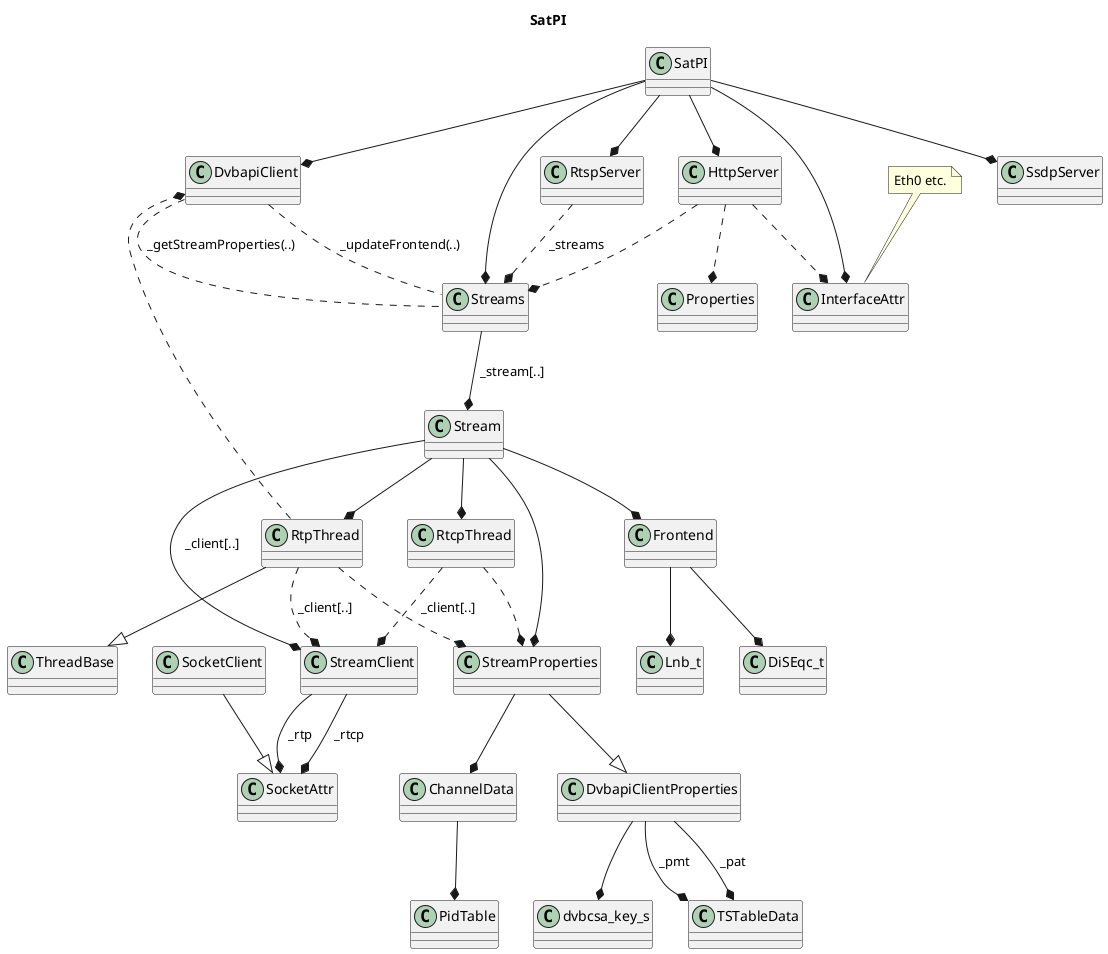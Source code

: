 @startuml

hide footbox

title SatPI

SatPI --* DvbapiClient
SatPI --* Streams
SatPI --* RtspServer
SatPI --* HttpServer
SatPI --* SsdpServer
SatPI --* InterfaceAttr

note top of InterfaceAttr : Eth0 etc.

Stream --* StreamClient : " _client[..] "
Stream --* StreamProperties
Stream --* Frontend
Stream --* RtpThread
Stream --* RtcpThread

Streams --* Stream : " _stream[..] "

StreamClient --* SocketAttr : " _rtp "
StreamClient --* SocketAttr : " _rtcp "

SocketClient --|> SocketAttr

DvbapiClientProperties --* dvbcsa_key_s
DvbapiClientProperties --* TSTableData : " _pat "
DvbapiClientProperties --* TSTableData : " _pmt "

StreamProperties --* ChannelData
StreamProperties --|> DvbapiClientProperties

DvbapiClient  .  Streams : " _getStreamProperties(..)"
DvbapiClient  .  Streams : " _updateFrontend(..)"

Frontend --* Lnb_t
Frontend --* DiSEqc_t

ChannelData --* PidTable

RtpThread --|> ThreadBase
RtpThread ..* StreamProperties
RtpThread ..* StreamClient : " _client[..] "
RtpThread ..* DvbapiClient

RtspServer ..* Streams : " _streams "

RtcpThread ..* StreamProperties
RtcpThread ..* StreamClient : " _client[..] "

HttpServer ..* Streams
HttpServer ..* Properties
HttpServer ..* InterfaceAttr

@enduml